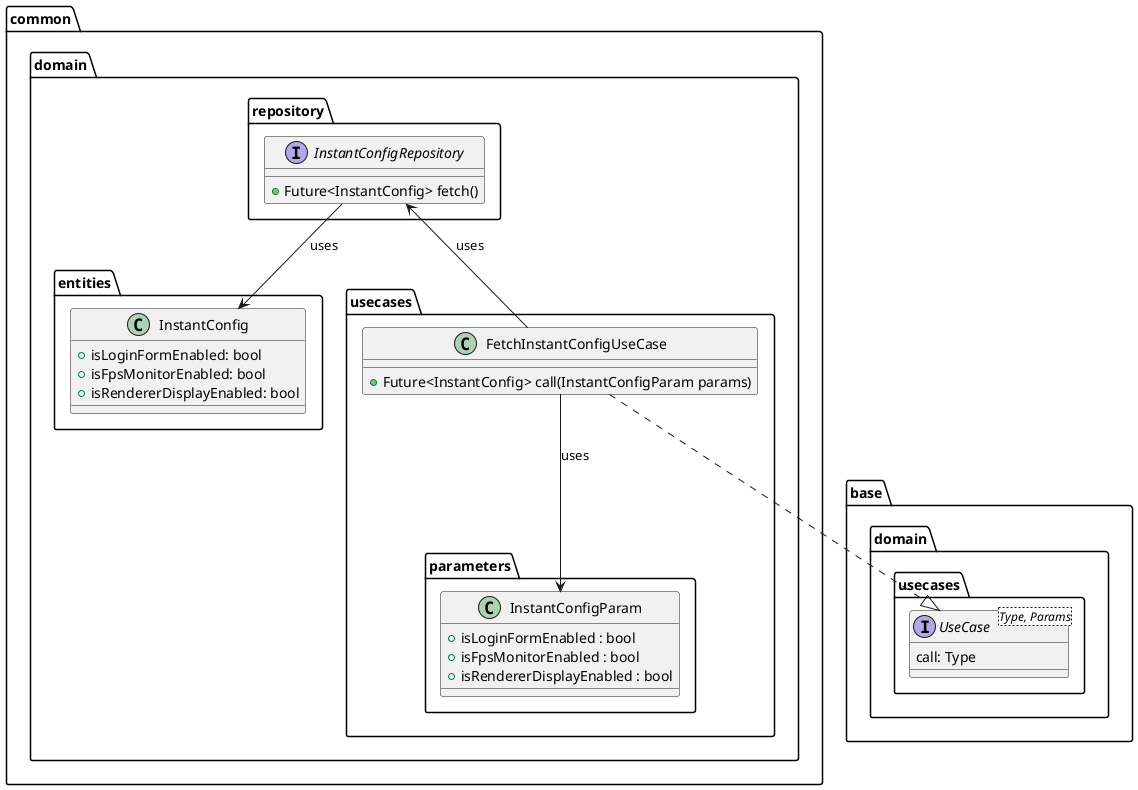 @startuml instant_config_domain_layer_class_diagram.puml

package base.domain.usecases {
    interface UseCase<Type, Params> {
        call: Type
    }
}

package common.domain {
    package repository {
        interface InstantConfigRepository {
            + Future<InstantConfig> fetch()
        }
    }

    package entities {
        class InstantConfig {
            + isLoginFormEnabled: bool
            + isFpsMonitorEnabled: bool
            + isRendererDisplayEnabled: bool
        }
    }

    package usecases {
        class FetchInstantConfigUseCase {
            + Future<InstantConfig> call(InstantConfigParam params)
        }

        package parameters {
            class InstantConfigParam {
                + isLoginFormEnabled : bool
                + isFpsMonitorEnabled : bool
                + isRendererDisplayEnabled : bool
            }
        }

    }
}

FetchInstantConfigUseCase ..|> UseCase

FetchInstantConfigUseCase -up-> InstantConfigRepository : uses

InstantConfigRepository --> InstantConfig: uses

FetchInstantConfigUseCase --> InstantConfigParam : uses

@enduml
